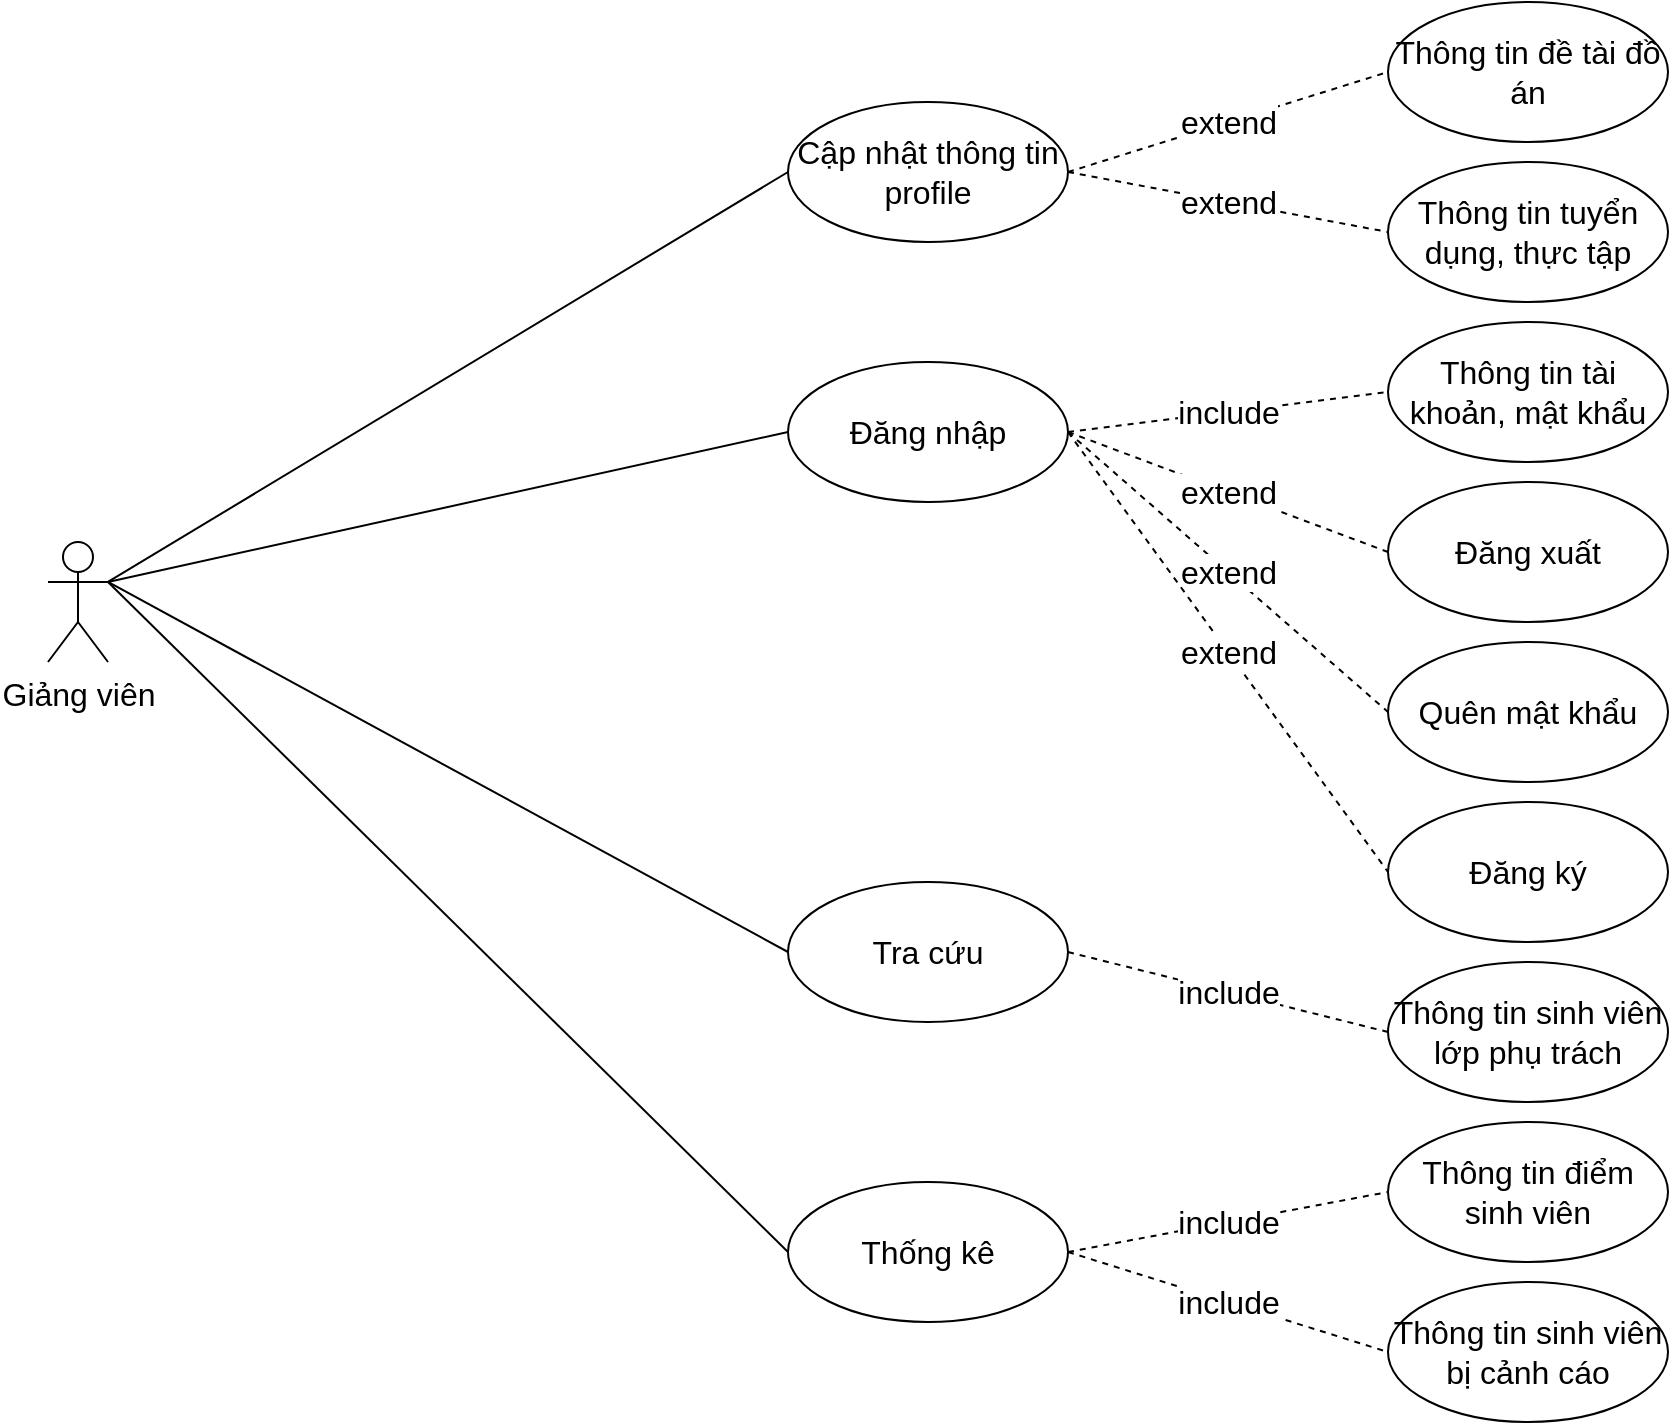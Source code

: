 <mxfile version="20.6.2" type="device"><diagram id="C8hepK-WMbGHweaHNrqb" name="Page-1"><mxGraphModel dx="1556" dy="1289" grid="1" gridSize="10" guides="1" tooltips="1" connect="1" arrows="1" fold="1" page="1" pageScale="1" pageWidth="850" pageHeight="1100" math="0" shadow="0"><root><mxCell id="0"/><mxCell id="1" parent="0"/><mxCell id="Llizv6on-L0BgHG9Z3BZ-2" value="Giảng viên" style="shape=umlActor;verticalLabelPosition=bottom;verticalAlign=top;html=1;outlineConnect=0;fontSize=16;" parent="1" vertex="1"><mxGeometry x="30" y="280" width="30" height="60" as="geometry"/></mxCell><mxCell id="Llizv6on-L0BgHG9Z3BZ-5" value="Cập nhật thông tin profile" style="ellipse;whiteSpace=wrap;html=1;strokeWidth=1;fontSize=16;" parent="1" vertex="1"><mxGeometry x="400" y="60" width="140" height="70" as="geometry"/></mxCell><mxCell id="Llizv6on-L0BgHG9Z3BZ-6" value="Đăng nhập" style="ellipse;whiteSpace=wrap;html=1;strokeWidth=1;fontSize=16;" parent="1" vertex="1"><mxGeometry x="400" y="190" width="140" height="70" as="geometry"/></mxCell><mxCell id="Llizv6on-L0BgHG9Z3BZ-7" value="Thống kê" style="ellipse;whiteSpace=wrap;html=1;strokeWidth=1;fontSize=16;" parent="1" vertex="1"><mxGeometry x="400" y="600" width="140" height="70" as="geometry"/></mxCell><mxCell id="Llizv6on-L0BgHG9Z3BZ-8" value="Tra cứu" style="ellipse;whiteSpace=wrap;html=1;strokeWidth=1;fontSize=16;" parent="1" vertex="1"><mxGeometry x="400" y="450" width="140" height="70" as="geometry"/></mxCell><mxCell id="Llizv6on-L0BgHG9Z3BZ-19" value="" style="endArrow=none;html=1;rounded=0;entryX=0;entryY=0.5;entryDx=0;entryDy=0;exitX=1;exitY=0.333;exitDx=0;exitDy=0;exitPerimeter=0;fontSize=16;" parent="1" source="Llizv6on-L0BgHG9Z3BZ-2" target="Llizv6on-L0BgHG9Z3BZ-5" edge="1"><mxGeometry width="50" height="50" relative="1" as="geometry"><mxPoint x="60" y="350" as="sourcePoint"/><mxPoint x="340.0" y="255" as="targetPoint"/></mxGeometry></mxCell><mxCell id="Llizv6on-L0BgHG9Z3BZ-21" value="" style="endArrow=none;html=1;rounded=0;entryX=0;entryY=0.5;entryDx=0;entryDy=0;exitX=1;exitY=0.333;exitDx=0;exitDy=0;exitPerimeter=0;fontSize=16;" parent="1" source="Llizv6on-L0BgHG9Z3BZ-2" target="Llizv6on-L0BgHG9Z3BZ-7" edge="1"><mxGeometry width="50" height="50" relative="1" as="geometry"><mxPoint x="50" y="300" as="sourcePoint"/><mxPoint x="340.0" y="650" as="targetPoint"/></mxGeometry></mxCell><mxCell id="Llizv6on-L0BgHG9Z3BZ-23" value="" style="endArrow=none;html=1;rounded=0;entryX=0;entryY=0.5;entryDx=0;entryDy=0;exitX=1;exitY=0.333;exitDx=0;exitDy=0;exitPerimeter=0;fontSize=16;" parent="1" source="Llizv6on-L0BgHG9Z3BZ-2" target="Llizv6on-L0BgHG9Z3BZ-8" edge="1"><mxGeometry width="50" height="50" relative="1" as="geometry"><mxPoint x="-10" y="340" as="sourcePoint"/><mxPoint x="340.0" y="515" as="targetPoint"/></mxGeometry></mxCell><mxCell id="Llizv6on-L0BgHG9Z3BZ-25" value="" style="endArrow=none;html=1;rounded=0;exitX=1;exitY=0.333;exitDx=0;exitDy=0;exitPerimeter=0;entryX=0;entryY=0.5;entryDx=0;entryDy=0;fontSize=16;" parent="1" source="Llizv6on-L0BgHG9Z3BZ-2" target="Llizv6on-L0BgHG9Z3BZ-6" edge="1"><mxGeometry width="50" height="50" relative="1" as="geometry"><mxPoint x="60" y="540" as="sourcePoint"/><mxPoint x="330" y="440" as="targetPoint"/></mxGeometry></mxCell><mxCell id="Llizv6on-L0BgHG9Z3BZ-30" value="include" style="endArrow=none;dashed=1;html=1;rounded=0;entryX=0;entryY=0.5;entryDx=0;entryDy=0;exitX=1;exitY=0.5;exitDx=0;exitDy=0;fontSize=16;" parent="1" source="Llizv6on-L0BgHG9Z3BZ-6" target="Llizv6on-L0BgHG9Z3BZ-31" edge="1"><mxGeometry width="50" height="50" relative="1" as="geometry"><mxPoint x="550.0" y="275" as="sourcePoint"/><mxPoint x="720.0" y="245" as="targetPoint"/></mxGeometry></mxCell><mxCell id="Llizv6on-L0BgHG9Z3BZ-31" value="Thông tin tài khoản, mật khẩu" style="ellipse;whiteSpace=wrap;html=1;strokeWidth=1;fontSize=16;" parent="1" vertex="1"><mxGeometry x="700" y="170" width="140" height="70" as="geometry"/></mxCell><mxCell id="Llizv6on-L0BgHG9Z3BZ-32" value="Đăng xuất" style="ellipse;whiteSpace=wrap;html=1;strokeWidth=1;fontSize=16;" parent="1" vertex="1"><mxGeometry x="700" y="250" width="140" height="70" as="geometry"/></mxCell><mxCell id="Llizv6on-L0BgHG9Z3BZ-33" value="extend" style="endArrow=none;dashed=1;html=1;rounded=0;entryX=0;entryY=0.5;entryDx=0;entryDy=0;exitX=1;exitY=0.5;exitDx=0;exitDy=0;fontSize=16;" parent="1" source="Llizv6on-L0BgHG9Z3BZ-6" target="Llizv6on-L0BgHG9Z3BZ-32" edge="1"><mxGeometry width="50" height="50" relative="1" as="geometry"><mxPoint x="550.0" y="275" as="sourcePoint"/><mxPoint x="760" y="225" as="targetPoint"/></mxGeometry></mxCell><mxCell id="Llizv6on-L0BgHG9Z3BZ-34" value="Quên mật khẩu" style="ellipse;whiteSpace=wrap;html=1;strokeWidth=1;fontSize=16;" parent="1" vertex="1"><mxGeometry x="700" y="330" width="140" height="70" as="geometry"/></mxCell><mxCell id="Llizv6on-L0BgHG9Z3BZ-35" value="extend" style="endArrow=none;dashed=1;html=1;rounded=0;entryX=0;entryY=0.5;entryDx=0;entryDy=0;exitX=1;exitY=0.5;exitDx=0;exitDy=0;fontSize=16;" parent="1" source="Llizv6on-L0BgHG9Z3BZ-6" target="Llizv6on-L0BgHG9Z3BZ-34" edge="1"><mxGeometry width="50" height="50" relative="1" as="geometry"><mxPoint x="550.0" y="275" as="sourcePoint"/><mxPoint x="720" y="395" as="targetPoint"/></mxGeometry></mxCell><mxCell id="Llizv6on-L0BgHG9Z3BZ-36" value="Đăng ký" style="ellipse;whiteSpace=wrap;html=1;strokeWidth=1;fontSize=16;" parent="1" vertex="1"><mxGeometry x="700" y="410" width="140" height="70" as="geometry"/></mxCell><mxCell id="Llizv6on-L0BgHG9Z3BZ-37" value="extend" style="endArrow=none;dashed=1;html=1;rounded=0;entryX=0;entryY=0.5;entryDx=0;entryDy=0;exitX=1;exitY=0.5;exitDx=0;exitDy=0;fontSize=16;" parent="1" source="Llizv6on-L0BgHG9Z3BZ-6" target="Llizv6on-L0BgHG9Z3BZ-36" edge="1"><mxGeometry width="50" height="50" relative="1" as="geometry"><mxPoint x="550.0" y="275" as="sourcePoint"/><mxPoint x="720.0" y="435" as="targetPoint"/></mxGeometry></mxCell><mxCell id="Llizv6on-L0BgHG9Z3BZ-38" value="Thông tin đề tài đồ án" style="ellipse;whiteSpace=wrap;html=1;strokeWidth=1;fontSize=16;" parent="1" vertex="1"><mxGeometry x="700" y="10" width="140" height="70" as="geometry"/></mxCell><mxCell id="Llizv6on-L0BgHG9Z3BZ-39" value="extend" style="endArrow=none;dashed=1;html=1;rounded=0;entryX=0;entryY=0.5;entryDx=0;entryDy=0;exitX=1;exitY=0.5;exitDx=0;exitDy=0;fontSize=16;" parent="1" source="Llizv6on-L0BgHG9Z3BZ-5" target="Llizv6on-L0BgHG9Z3BZ-38" edge="1"><mxGeometry width="50" height="50" relative="1" as="geometry"><mxPoint x="550.0" y="290" as="sourcePoint"/><mxPoint x="710.0" y="335" as="targetPoint"/></mxGeometry></mxCell><mxCell id="Llizv6on-L0BgHG9Z3BZ-40" value="Thông tin tuyển dụng, thực tập" style="ellipse;whiteSpace=wrap;html=1;strokeWidth=1;fontSize=16;" parent="1" vertex="1"><mxGeometry x="700" y="90" width="140" height="70" as="geometry"/></mxCell><mxCell id="Llizv6on-L0BgHG9Z3BZ-41" value="extend" style="endArrow=none;dashed=1;html=1;rounded=0;entryX=0;entryY=0.5;entryDx=0;entryDy=0;exitX=1;exitY=0.5;exitDx=0;exitDy=0;fontSize=16;" parent="1" source="Llizv6on-L0BgHG9Z3BZ-5" target="Llizv6on-L0BgHG9Z3BZ-40" edge="1"><mxGeometry width="50" height="50" relative="1" as="geometry"><mxPoint x="550.0" y="135" as="sourcePoint"/><mxPoint x="700.0" y="65" as="targetPoint"/></mxGeometry></mxCell><mxCell id="Llizv6on-L0BgHG9Z3BZ-42" value="Thông tin sinh viên lớp phụ trách" style="ellipse;whiteSpace=wrap;html=1;strokeWidth=1;fontSize=16;" parent="1" vertex="1"><mxGeometry x="700" y="490" width="140" height="70" as="geometry"/></mxCell><mxCell id="Llizv6on-L0BgHG9Z3BZ-43" value="include" style="endArrow=none;dashed=1;html=1;rounded=0;entryX=0;entryY=0.5;entryDx=0;entryDy=0;exitX=1;exitY=0.5;exitDx=0;exitDy=0;fontSize=16;" parent="1" source="Llizv6on-L0BgHG9Z3BZ-8" target="Llizv6on-L0BgHG9Z3BZ-42" edge="1"><mxGeometry width="50" height="50" relative="1" as="geometry"><mxPoint x="550.0" y="320" as="sourcePoint"/><mxPoint x="710.0" y="245" as="targetPoint"/></mxGeometry></mxCell><mxCell id="Llizv6on-L0BgHG9Z3BZ-44" value="Thông tin điểm sinh viên" style="ellipse;whiteSpace=wrap;html=1;strokeWidth=1;fontSize=16;" parent="1" vertex="1"><mxGeometry x="700" y="570" width="140" height="70" as="geometry"/></mxCell><mxCell id="Llizv6on-L0BgHG9Z3BZ-45" value="Thông tin sinh viên bị cảnh cáo" style="ellipse;whiteSpace=wrap;html=1;strokeWidth=1;fontSize=16;" parent="1" vertex="1"><mxGeometry x="700" y="650" width="140" height="70" as="geometry"/></mxCell><mxCell id="Llizv6on-L0BgHG9Z3BZ-46" value="include" style="endArrow=none;dashed=1;html=1;rounded=0;entryX=0;entryY=0.5;entryDx=0;entryDy=0;exitX=1;exitY=0.5;exitDx=0;exitDy=0;fontSize=16;" parent="1" source="Llizv6on-L0BgHG9Z3BZ-7" target="Llizv6on-L0BgHG9Z3BZ-44" edge="1"><mxGeometry width="50" height="50" relative="1" as="geometry"><mxPoint x="550.0" y="595" as="sourcePoint"/><mxPoint x="710.0" y="675" as="targetPoint"/></mxGeometry></mxCell><mxCell id="Llizv6on-L0BgHG9Z3BZ-47" value="include" style="endArrow=none;dashed=1;html=1;rounded=0;entryX=0;entryY=0.5;entryDx=0;entryDy=0;exitX=1;exitY=0.5;exitDx=0;exitDy=0;fontSize=16;" parent="1" source="Llizv6on-L0BgHG9Z3BZ-7" target="Llizv6on-L0BgHG9Z3BZ-45" edge="1"><mxGeometry width="50" height="50" relative="1" as="geometry"><mxPoint x="550.0" y="815" as="sourcePoint"/><mxPoint x="710.0" y="795" as="targetPoint"/></mxGeometry></mxCell></root></mxGraphModel></diagram></mxfile>